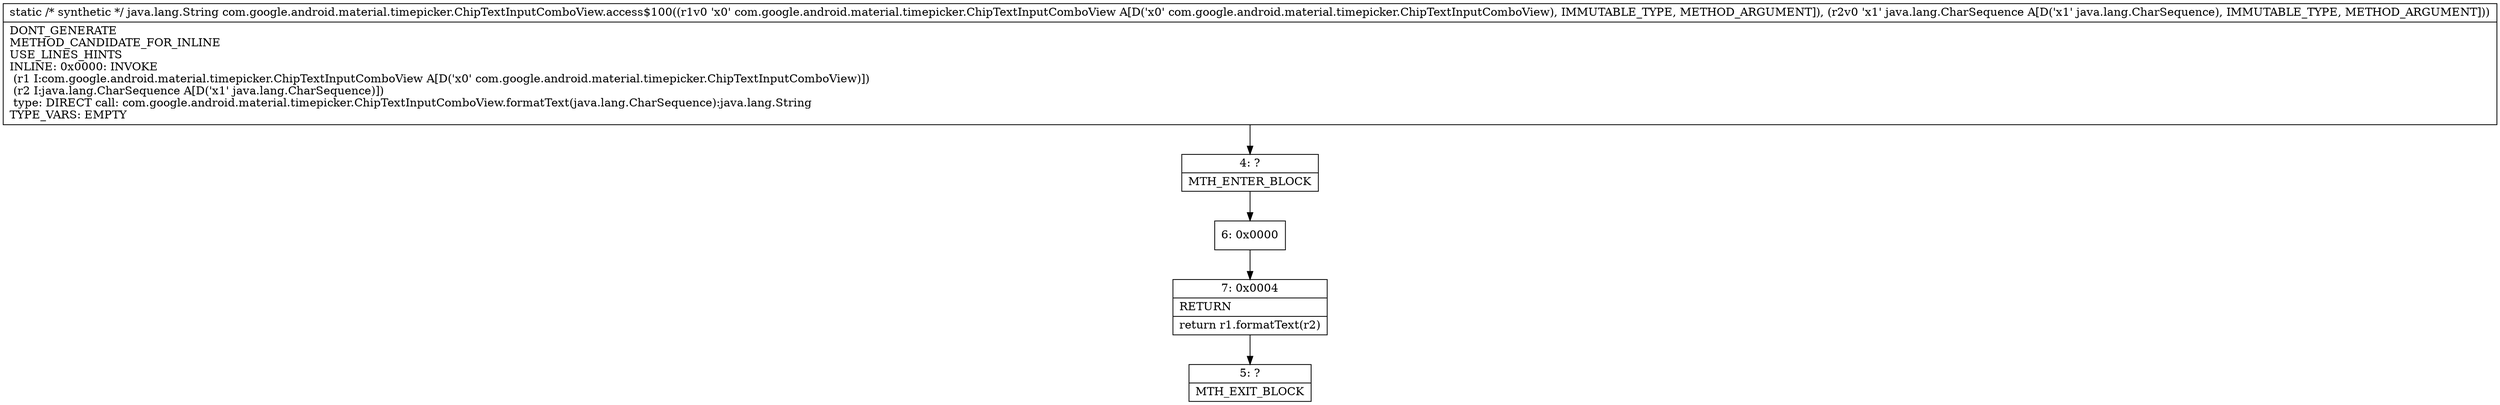 digraph "CFG forcom.google.android.material.timepicker.ChipTextInputComboView.access$100(Lcom\/google\/android\/material\/timepicker\/ChipTextInputComboView;Ljava\/lang\/CharSequence;)Ljava\/lang\/String;" {
Node_4 [shape=record,label="{4\:\ ?|MTH_ENTER_BLOCK\l}"];
Node_6 [shape=record,label="{6\:\ 0x0000}"];
Node_7 [shape=record,label="{7\:\ 0x0004|RETURN\l|return r1.formatText(r2)\l}"];
Node_5 [shape=record,label="{5\:\ ?|MTH_EXIT_BLOCK\l}"];
MethodNode[shape=record,label="{static \/* synthetic *\/ java.lang.String com.google.android.material.timepicker.ChipTextInputComboView.access$100((r1v0 'x0' com.google.android.material.timepicker.ChipTextInputComboView A[D('x0' com.google.android.material.timepicker.ChipTextInputComboView), IMMUTABLE_TYPE, METHOD_ARGUMENT]), (r2v0 'x1' java.lang.CharSequence A[D('x1' java.lang.CharSequence), IMMUTABLE_TYPE, METHOD_ARGUMENT]))  | DONT_GENERATE\lMETHOD_CANDIDATE_FOR_INLINE\lUSE_LINES_HINTS\lINLINE: 0x0000: INVOKE  \l  (r1 I:com.google.android.material.timepicker.ChipTextInputComboView A[D('x0' com.google.android.material.timepicker.ChipTextInputComboView)])\l  (r2 I:java.lang.CharSequence A[D('x1' java.lang.CharSequence)])\l type: DIRECT call: com.google.android.material.timepicker.ChipTextInputComboView.formatText(java.lang.CharSequence):java.lang.String\lTYPE_VARS: EMPTY\l}"];
MethodNode -> Node_4;Node_4 -> Node_6;
Node_6 -> Node_7;
Node_7 -> Node_5;
}

